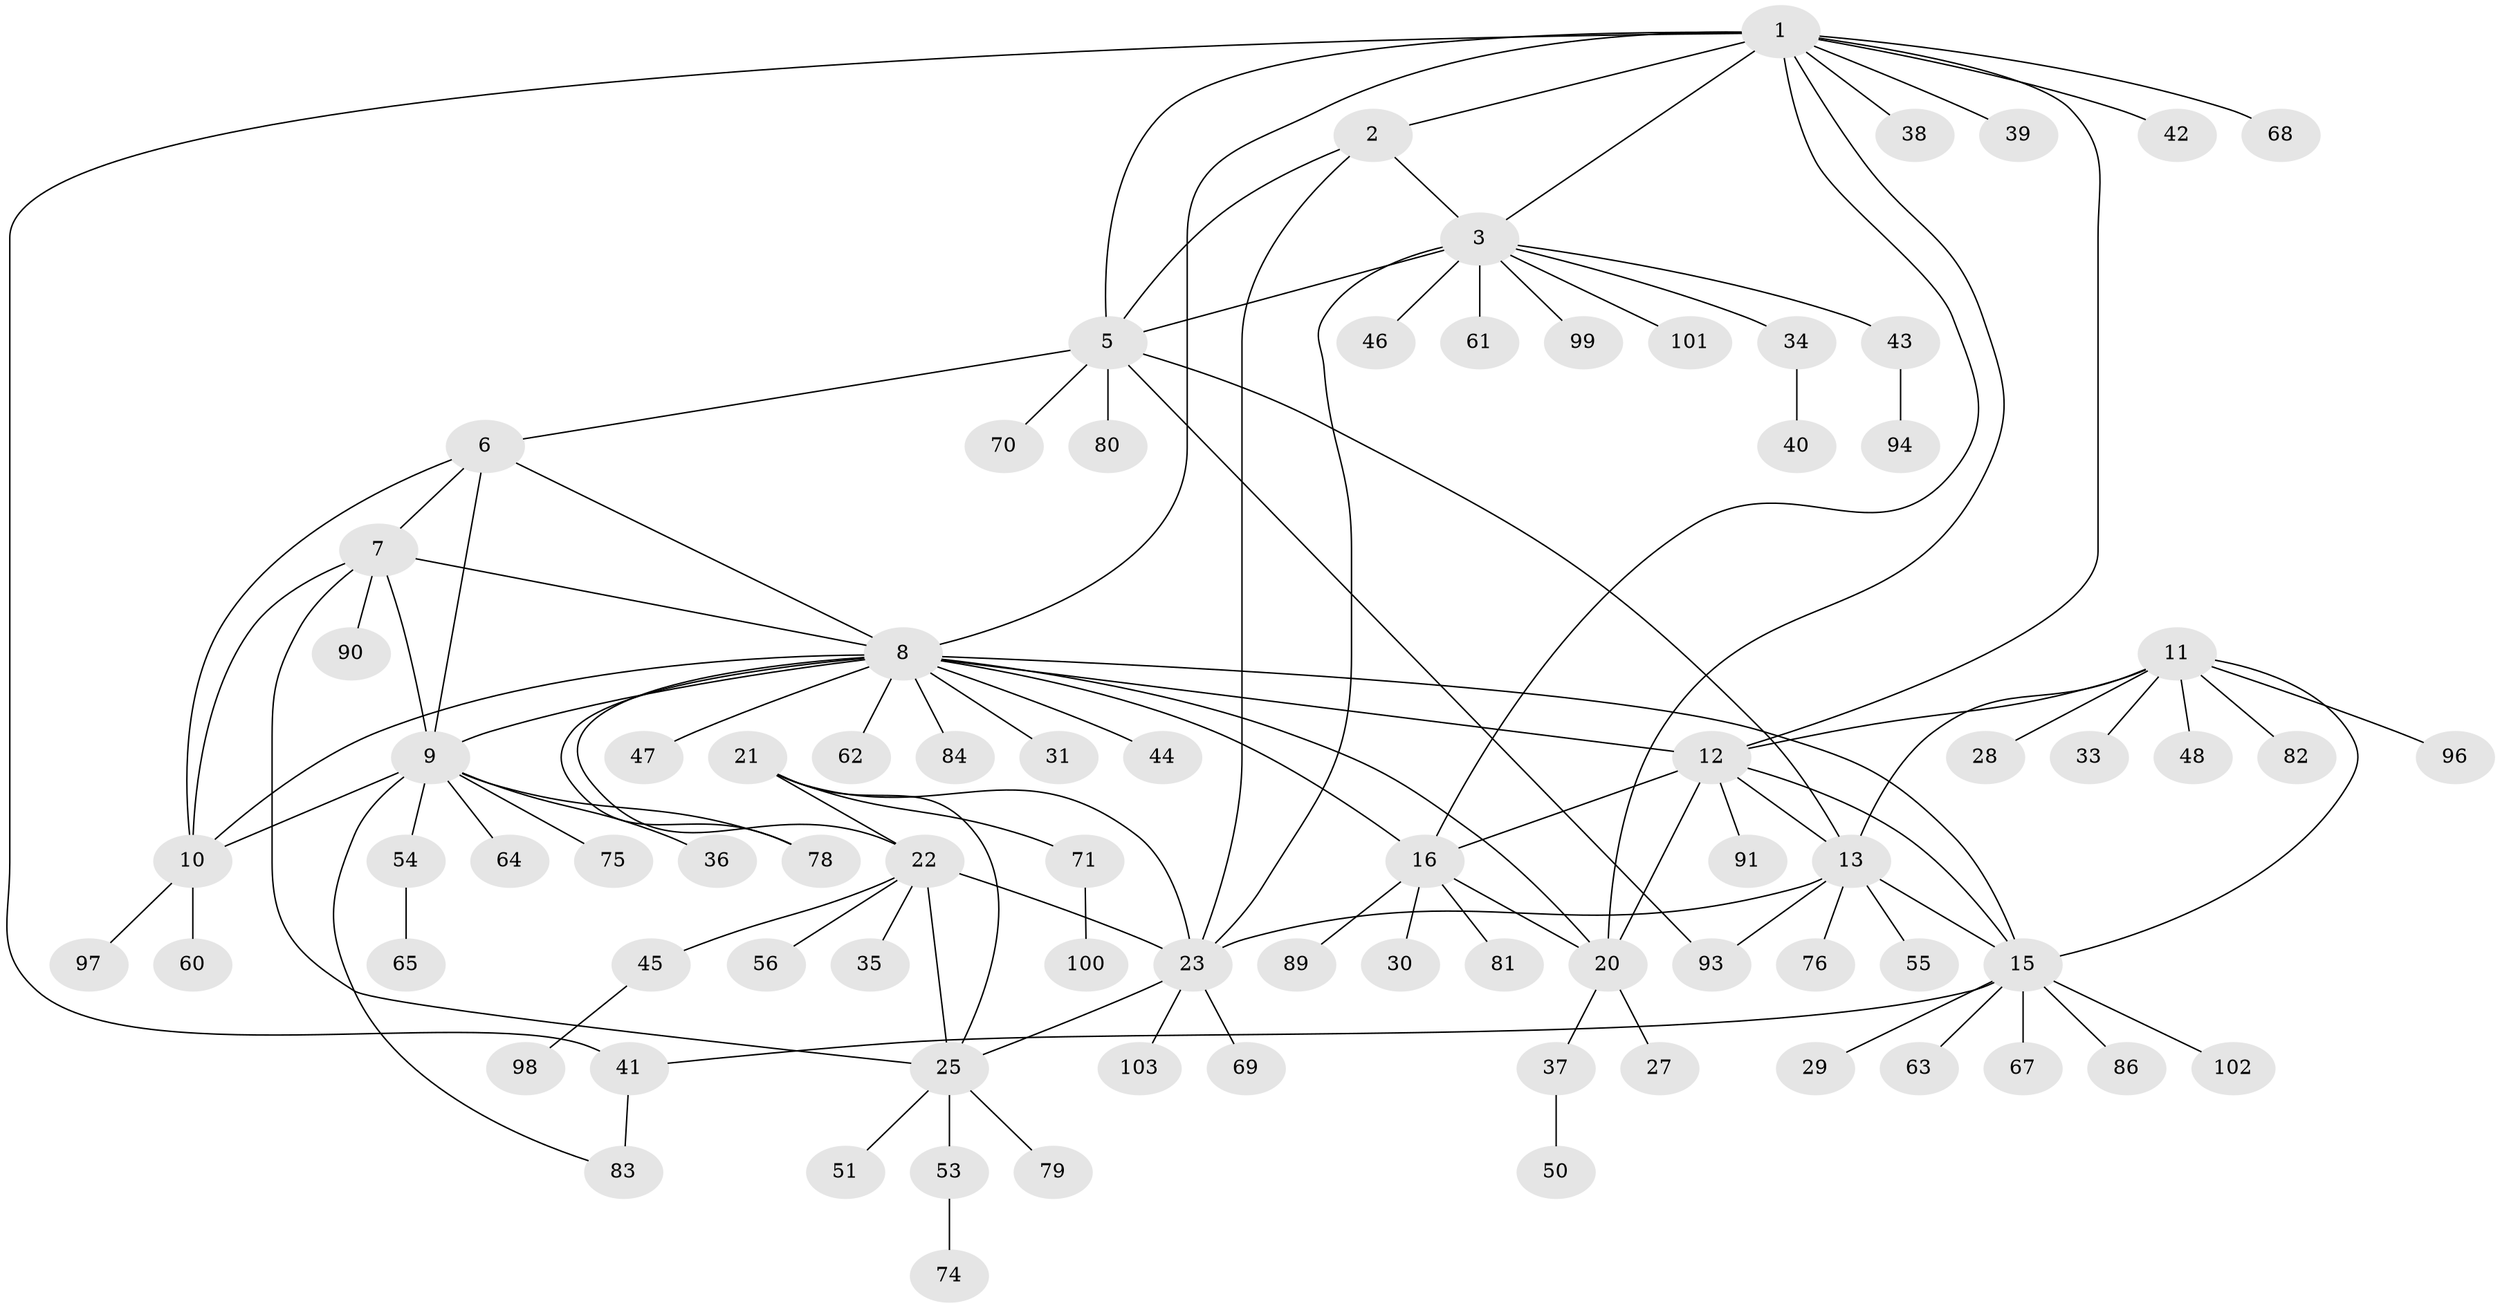 // original degree distribution, {7: 0.04854368932038835, 6: 0.038834951456310676, 8: 0.038834951456310676, 10: 0.038834951456310676, 5: 0.04854368932038835, 11: 0.009708737864077669, 12: 0.009708737864077669, 9: 0.009708737864077669, 1: 0.5825242718446602, 2: 0.13592233009708737, 3: 0.038834951456310676}
// Generated by graph-tools (version 1.1) at 2025/11/02/27/25 16:11:33]
// undirected, 81 vertices, 112 edges
graph export_dot {
graph [start="1"]
  node [color=gray90,style=filled];
  1 [super="+17"];
  2 [super="+72"];
  3 [super="+4"];
  5 [super="+92"];
  6;
  7;
  8 [super="+18"];
  9 [super="+49"];
  10 [super="+32"];
  11 [super="+14"];
  12 [super="+19"];
  13 [super="+57"];
  15 [super="+87"];
  16 [super="+59"];
  20 [super="+26"];
  21 [super="+66"];
  22 [super="+24"];
  23 [super="+95"];
  25 [super="+88"];
  27;
  28;
  29;
  30;
  31;
  33;
  34;
  35;
  36;
  37;
  38;
  39;
  40;
  41;
  42;
  43 [super="+52"];
  44;
  45 [super="+58"];
  46;
  47;
  48;
  50;
  51;
  53;
  54;
  55;
  56;
  60;
  61;
  62;
  63;
  64;
  65;
  67;
  68;
  69;
  70;
  71 [super="+73"];
  74 [super="+77"];
  75;
  76;
  78;
  79;
  80 [super="+85"];
  81;
  82;
  83;
  84;
  86;
  89;
  90;
  91;
  93;
  94;
  96;
  97;
  98;
  99;
  100;
  101;
  102;
  103;
  1 -- 2;
  1 -- 3 [weight=2];
  1 -- 5;
  1 -- 38;
  1 -- 39;
  1 -- 68;
  1 -- 41;
  1 -- 42;
  1 -- 16;
  1 -- 20;
  1 -- 8;
  1 -- 12;
  2 -- 3 [weight=2];
  2 -- 5;
  2 -- 23 [weight=2];
  3 -- 5 [weight=2];
  3 -- 23;
  3 -- 34;
  3 -- 99;
  3 -- 101;
  3 -- 43;
  3 -- 61;
  3 -- 46;
  5 -- 6;
  5 -- 13;
  5 -- 70;
  5 -- 80;
  5 -- 93;
  6 -- 7;
  6 -- 8;
  6 -- 9;
  6 -- 10;
  7 -- 8;
  7 -- 9;
  7 -- 10;
  7 -- 25;
  7 -- 90;
  8 -- 9;
  8 -- 10;
  8 -- 15;
  8 -- 31;
  8 -- 44;
  8 -- 47;
  8 -- 84;
  8 -- 78;
  8 -- 16;
  8 -- 20;
  8 -- 62;
  8 -- 22;
  8 -- 12;
  9 -- 10;
  9 -- 36;
  9 -- 54;
  9 -- 64;
  9 -- 75;
  9 -- 78;
  9 -- 83;
  10 -- 97;
  10 -- 60;
  11 -- 12 [weight=2];
  11 -- 13 [weight=2];
  11 -- 15 [weight=2];
  11 -- 28;
  11 -- 96;
  11 -- 33;
  11 -- 48;
  11 -- 82;
  12 -- 13;
  12 -- 15;
  12 -- 16;
  12 -- 20;
  12 -- 91;
  13 -- 15;
  13 -- 23;
  13 -- 55;
  13 -- 76;
  13 -- 93;
  15 -- 29;
  15 -- 41;
  15 -- 63;
  15 -- 67;
  15 -- 86;
  15 -- 102;
  16 -- 20;
  16 -- 30;
  16 -- 89;
  16 -- 81;
  20 -- 27;
  20 -- 37;
  21 -- 22 [weight=2];
  21 -- 23;
  21 -- 25;
  21 -- 71;
  22 -- 23 [weight=2];
  22 -- 25 [weight=2];
  22 -- 35;
  22 -- 45;
  22 -- 56;
  23 -- 25;
  23 -- 69;
  23 -- 103;
  25 -- 51;
  25 -- 53;
  25 -- 79;
  34 -- 40;
  37 -- 50;
  41 -- 83;
  43 -- 94;
  45 -- 98;
  53 -- 74;
  54 -- 65;
  71 -- 100;
}
